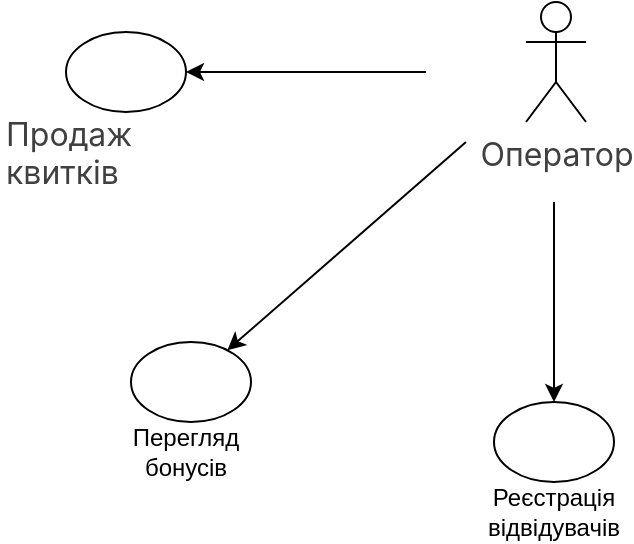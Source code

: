 <mxfile version="26.2.9">
  <diagram name="Страница — 1" id="f2EU9RHVg8o36uQRQkDq">
    <mxGraphModel dx="597" dy="301" grid="1" gridSize="10" guides="1" tooltips="1" connect="1" arrows="1" fold="1" page="1" pageScale="1" pageWidth="827" pageHeight="1169" math="0" shadow="0">
      <root>
        <mxCell id="0" />
        <mxCell id="1" parent="0" />
        <mxCell id="1vwnctDQKUdh7tnGA642-1" value="&lt;div style=&quot;text-align: left;&quot;&gt;&lt;font face=&quot;DeepSeek-CJK-patch, Inter, system-ui, -apple-system, BlinkMacSystemFont, Segoe UI, Roboto, Noto Sans, Ubuntu, Cantarell, Helvetica Neue, Oxygen, Open Sans, sans-serif&quot; color=&quot;#404040&quot;&gt;&lt;span style=&quot;font-size: 16.002px; text-wrap-mode: wrap;&quot;&gt;Оператор&lt;/span&gt;&lt;/font&gt;&lt;/div&gt;" style="shape=umlActor;verticalLabelPosition=bottom;verticalAlign=top;html=1;outlineConnect=0;" vertex="1" parent="1">
          <mxGeometry x="430" y="200" width="30" height="60" as="geometry" />
        </mxCell>
        <mxCell id="1vwnctDQKUdh7tnGA642-2" value="" style="ellipse;whiteSpace=wrap;html=1;" vertex="1" parent="1">
          <mxGeometry x="200" y="215" width="60" height="40" as="geometry" />
        </mxCell>
        <mxCell id="1vwnctDQKUdh7tnGA642-3" value="" style="ellipse;whiteSpace=wrap;html=1;" vertex="1" parent="1">
          <mxGeometry x="232.5" y="370" width="60" height="40" as="geometry" />
        </mxCell>
        <mxCell id="1vwnctDQKUdh7tnGA642-4" value="" style="ellipse;whiteSpace=wrap;html=1;" vertex="1" parent="1">
          <mxGeometry x="414" y="400" width="60" height="40" as="geometry" />
        </mxCell>
        <mxCell id="1vwnctDQKUdh7tnGA642-6" value="&lt;span style=&quot;color: rgb(64, 64, 64); font-family: DeepSeek-CJK-patch, Inter, system-ui, -apple-system, BlinkMacSystemFont, &amp;quot;Segoe UI&amp;quot;, Roboto, &amp;quot;Noto Sans&amp;quot;, Ubuntu, Cantarell, &amp;quot;Helvetica Neue&amp;quot;, Oxygen, &amp;quot;Open Sans&amp;quot;, sans-serif; font-size: 16.002px; font-style: normal; font-variant-ligatures: normal; font-variant-caps: normal; font-weight: 400; letter-spacing: normal; orphans: 2; text-align: left; text-indent: 0px; text-transform: none; widows: 2; word-spacing: 0px; -webkit-text-stroke-width: 0px; white-space: normal; text-decoration-thickness: initial; text-decoration-style: initial; text-decoration-color: initial; display: inline !important; float: none;&quot;&gt;Продаж квитків&lt;/span&gt;" style="text;whiteSpace=wrap;html=1;" vertex="1" parent="1">
          <mxGeometry x="167.5" y="250" width="125" height="40" as="geometry" />
        </mxCell>
        <mxCell id="1vwnctDQKUdh7tnGA642-10" value="" style="endArrow=classic;html=1;rounded=0;entryX=1;entryY=0.5;entryDx=0;entryDy=0;" edge="1" parent="1" target="1vwnctDQKUdh7tnGA642-2">
          <mxGeometry width="50" height="50" relative="1" as="geometry">
            <mxPoint x="380" y="235" as="sourcePoint" />
            <mxPoint x="280" y="230" as="targetPoint" />
          </mxGeometry>
        </mxCell>
        <mxCell id="1vwnctDQKUdh7tnGA642-11" value="" style="endArrow=classic;html=1;rounded=0;" edge="1" parent="1" target="1vwnctDQKUdh7tnGA642-3">
          <mxGeometry width="50" height="50" relative="1" as="geometry">
            <mxPoint x="400" y="270" as="sourcePoint" />
            <mxPoint x="270" y="410" as="targetPoint" />
          </mxGeometry>
        </mxCell>
        <mxCell id="1vwnctDQKUdh7tnGA642-12" value="Перегляд бонусів" style="text;html=1;align=center;verticalAlign=middle;whiteSpace=wrap;rounded=0;" vertex="1" parent="1">
          <mxGeometry x="230" y="410" width="60" height="30" as="geometry" />
        </mxCell>
        <mxCell id="1vwnctDQKUdh7tnGA642-14" value="" style="endArrow=classic;html=1;rounded=0;entryX=0.5;entryY=0;entryDx=0;entryDy=0;" edge="1" parent="1" target="1vwnctDQKUdh7tnGA642-4">
          <mxGeometry width="50" height="50" relative="1" as="geometry">
            <mxPoint x="444" y="300" as="sourcePoint" />
            <mxPoint x="550" y="350" as="targetPoint" />
          </mxGeometry>
        </mxCell>
        <mxCell id="1vwnctDQKUdh7tnGA642-15" value="Реєстрація відвідувачів" style="text;html=1;align=center;verticalAlign=middle;whiteSpace=wrap;rounded=0;" vertex="1" parent="1">
          <mxGeometry x="414" y="440" width="60" height="30" as="geometry" />
        </mxCell>
      </root>
    </mxGraphModel>
  </diagram>
</mxfile>
